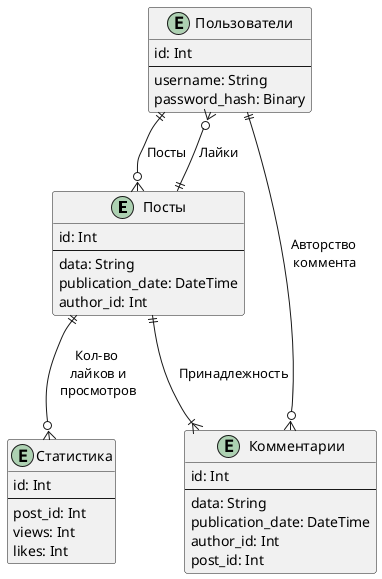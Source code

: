 @startuml

entity "Посты" as posts {
    id: Int
    --
    data: String
    publication_date: DateTime
    author_id: Int
}

entity "Пользователи" as users {
    id: Int
    --
    username: String
    password_hash: Binary
}

entity "Комментарии" as comments {
    id: Int
    --
    data: String
    publication_date: DateTime
    author_id: Int
    post_id: Int
}

entity "Статистика" as stats {
    id: Int
    --
    post_id: Int
    views: Int
    likes: Int
}

users ||--o{ posts : Посты
users }o--|| posts : Лайки
users ||--o{ comments : Авторство \nкоммента
posts ||--|{ comments : Принадлежность
posts ||--o{ stats : Кол-во \nлайков и\nпросмотров
@enduml